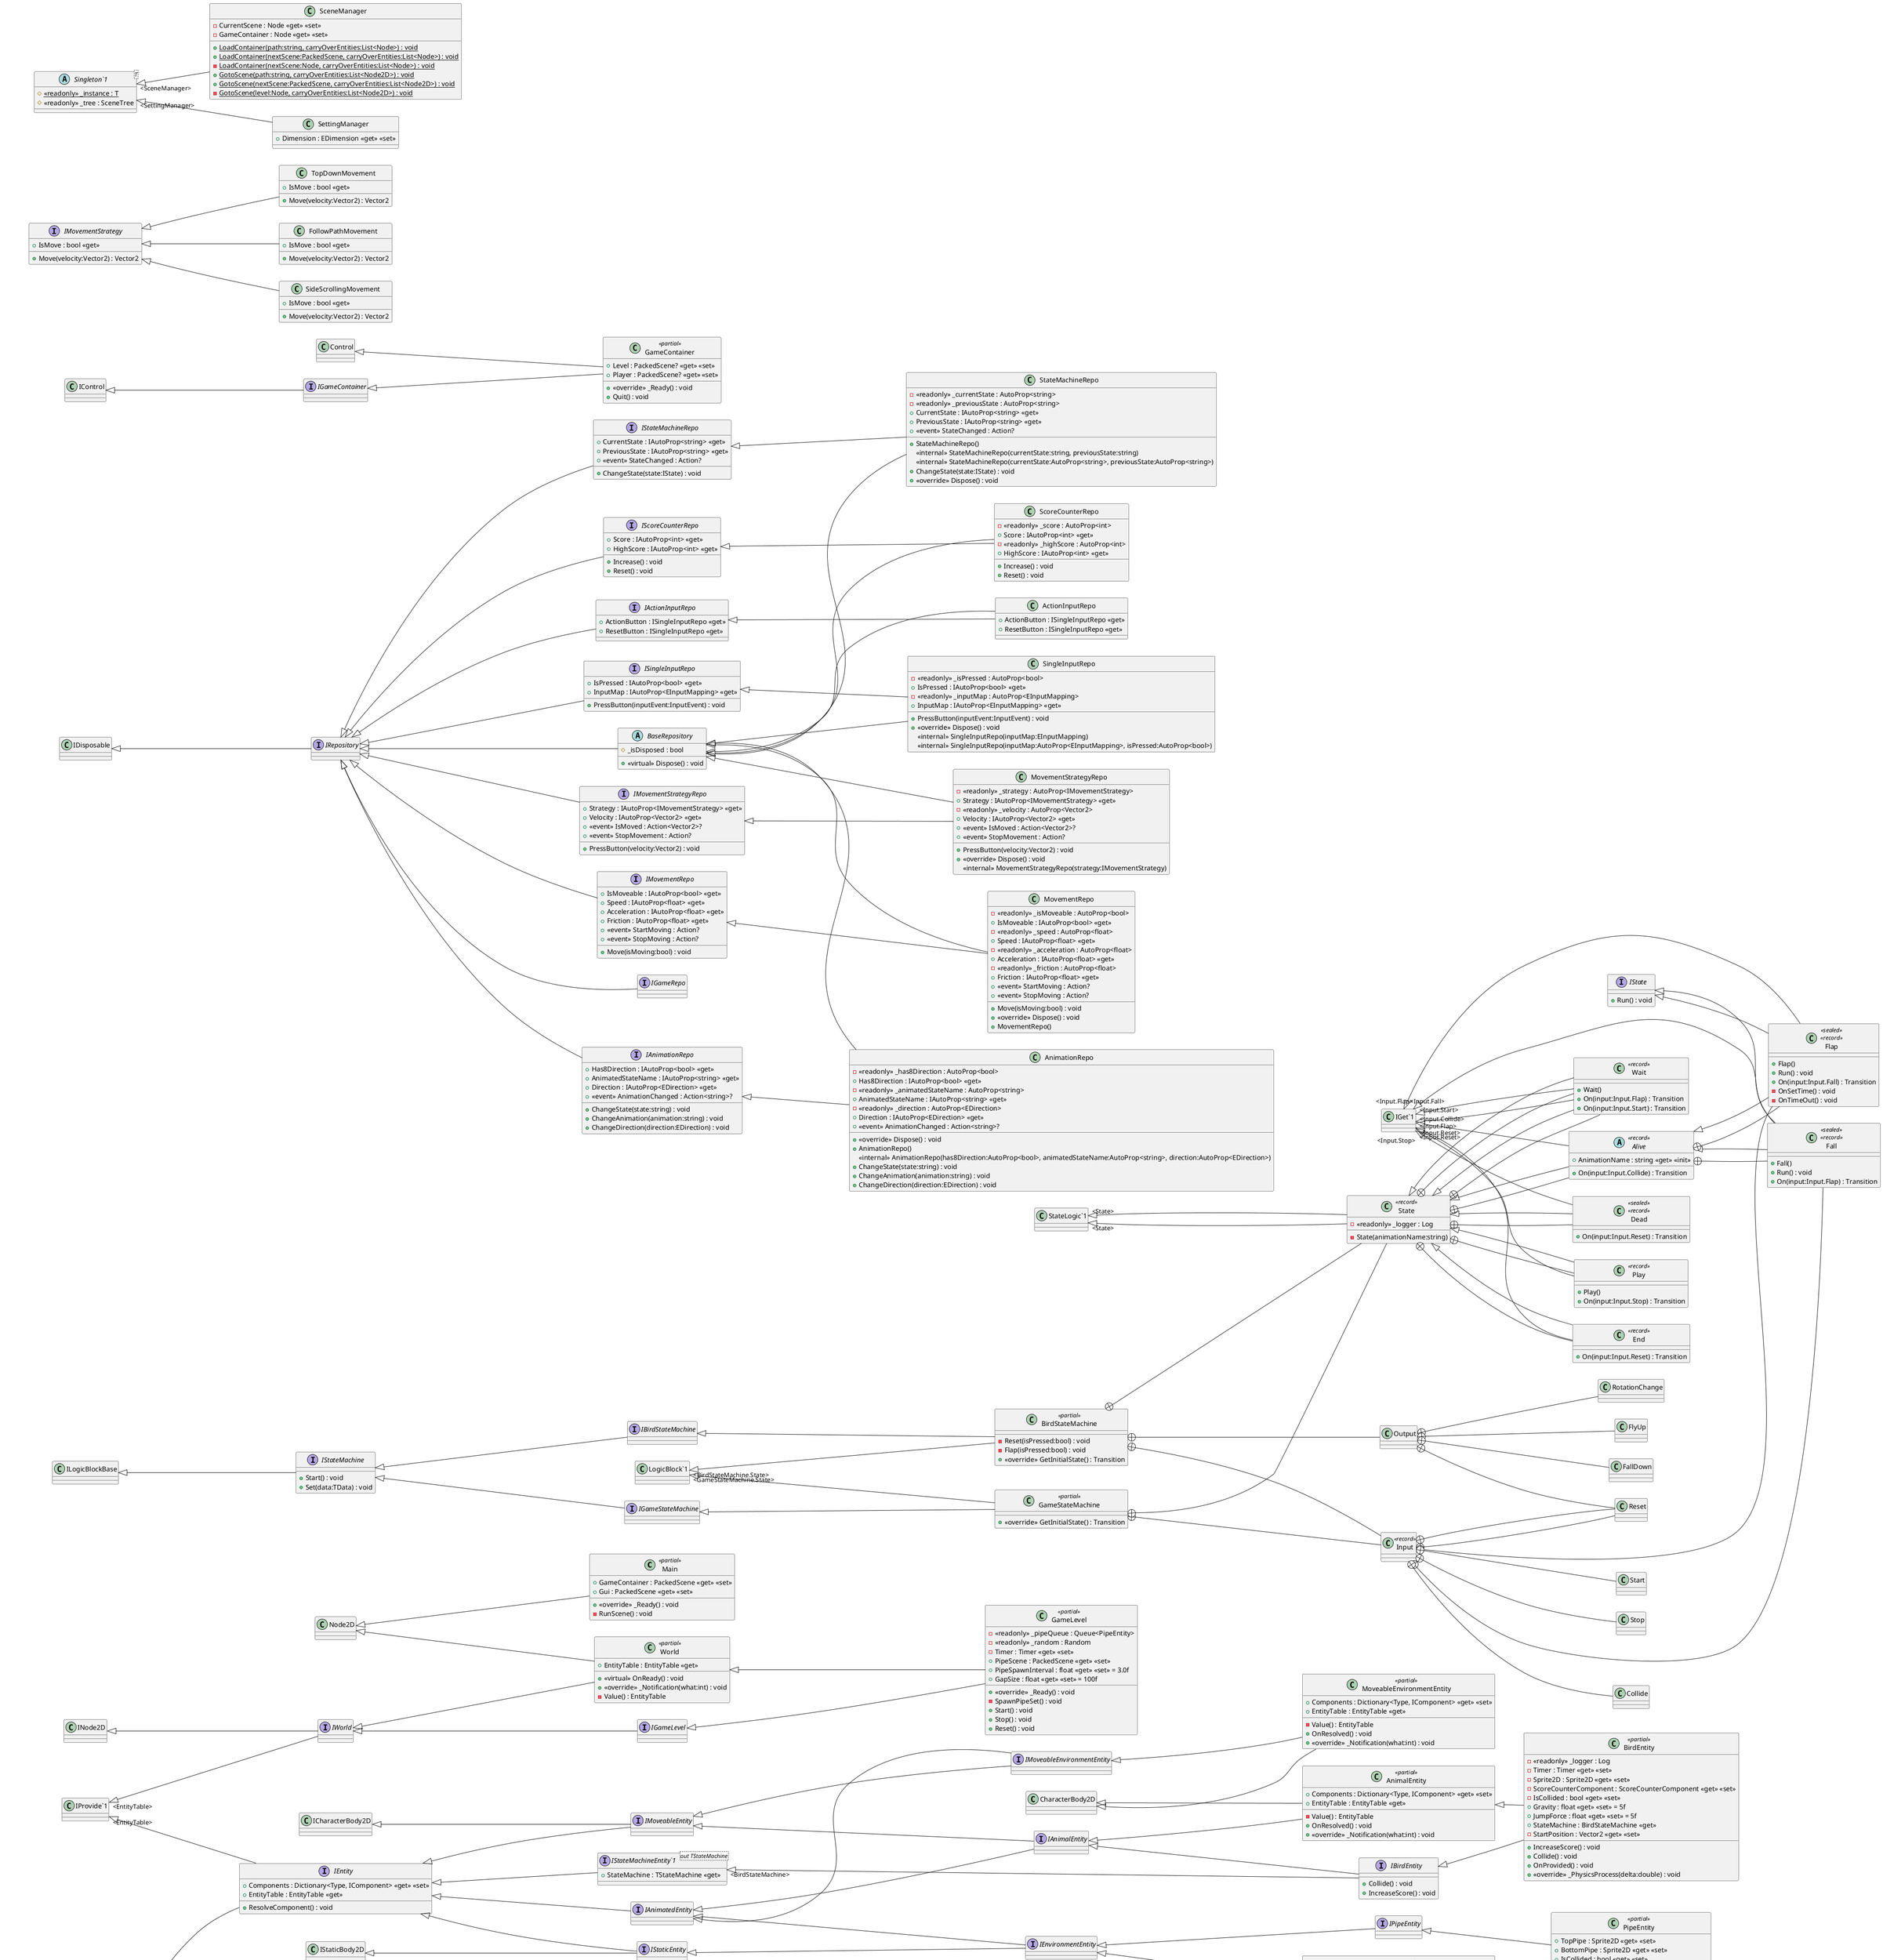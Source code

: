 @startuml
left to right direction
class Main <<partial>> {
    + GameContainer : PackedScene <<get>> <<set>>
    + Gui : PackedScene <<get>> <<set>>
    + <<override>> _Ready() : void
    - RunScene() : void
}
Node2D <|-- Main
interface IComponent {
    + EntityTable : EntityTable <<get>>
    + OnWireUp() : void
}
interface "IComponentRepo`2"<out TRepo,out TEntity> {
    + Entity : TEntity <<get>>
    + Repo : TRepo <<get>>
}
INode <|-- IComponent
IComponent <|-- "IComponentRepo`2"
interface IState {
    + Run() : void
}
interface IStateMachine {
    + Start() : void
    + Set(data:TData) : void
}
ILogicBlockBase <|-- IStateMachine
interface IEntity {
    + Components : Dictionary<Type, IComponent> <<get>> <<set>>
    + EntityTable : EntityTable <<get>>
    + ResolveComponent() : void
}
INode <|-- IEntity
"IProvide`1" "<EntityTable>" <|-- IEntity
interface IRepository {
}
abstract class BaseRepository {
    # _isDisposed : bool
    + <<virtual>> Dispose() : void
}
IDisposable <|-- IRepository
IRepository <|-- BaseRepository
interface IGameContainer {
}
class GameContainer <<partial>> {
    + Level : PackedScene? <<get>> <<set>>
    + Player : PackedScene? <<get>> <<set>>
    + <<override>> _Ready() : void
    + Quit() : void
}
IControl <|-- IGameContainer
Control <|-- GameContainer
IGameContainer <|-- GameContainer
interface IScoreCounterRepo {
    + Score : IAutoProp<int> <<get>>
    + HighScore : IAutoProp<int> <<get>>
    + Increase() : void
    + Reset() : void
}
class ScoreCounterRepo {
    - <<readonly>> _score : AutoProp<int>
    + Score : IAutoProp<int> <<get>>
    - <<readonly>> _highScore : AutoProp<int>
    + HighScore : IAutoProp<int> <<get>>
    + Increase() : void
    + Reset() : void
}
IRepository <|-- IScoreCounterRepo
BaseRepository <|-- ScoreCounterRepo
IScoreCounterRepo <|-- ScoreCounterRepo
interface IScoreCounterComponent {
}
class ScoreCounterComponent <<partial>> {
    - ScoreCounterGUI : Label <<get>> <<set>>
    - OnScoreChanged(score:int) : void
    + <<override>> _Ready() : void
    + OnWireUp() : void
    + Entity : IBirdEntity <<get>>
    + Repo : IScoreCounterRepo <<get>>
    + EntityTable : EntityTable <<get>>
    + <<override>> _Notification(what:int) : void
}
"IComponentRepo`2" "<IScoreCounterRepo,IBirdEntity>" <|-- IScoreCounterComponent
Node <|-- ScoreCounterComponent
IScoreCounterComponent <|-- ScoreCounterComponent
interface IStateMachineComponent {
}
class StateMachineComponent <<partial>> {
    + OnWireUp() : void
    + Repo : IStateMachineRepo <<get>>
    + Entity : IEntity <<get>>
    + EntityTable : EntityTable <<get>>
    + <<override>> _Notification(what:int) : void
}
"IComponentRepo`2" "<IStateMachineRepo,IEntity>" <|-- IStateMachineComponent
Node <|-- StateMachineComponent
IStateMachineComponent <|-- StateMachineComponent
interface IStateMachineRepo {
    + CurrentState : IAutoProp<string> <<get>>
    + PreviousState : IAutoProp<string> <<get>>
    +  <<event>> StateChanged : Action?
    + ChangeState(state:IState) : void
}
class StateMachineRepo {
    - <<readonly>> _currentState : AutoProp<string>
    - <<readonly>> _previousState : AutoProp<string>
    + StateMachineRepo()
    <<internal>> StateMachineRepo(currentState:string, previousState:string)
    <<internal>> StateMachineRepo(currentState:AutoProp<string>, previousState:AutoProp<string>)
    + CurrentState : IAutoProp<string> <<get>>
    + PreviousState : IAutoProp<string> <<get>>
    +  <<event>> StateChanged : Action?
    + ChangeState(state:IState) : void
    + <<override>> Dispose() : void
}
IRepository <|-- IStateMachineRepo
BaseRepository <|-- StateMachineRepo
IStateMachineRepo <|-- StateMachineRepo
interface IMovementComponent {
    + Move(velocity:Vector2) : void
    + StopMovement() : void
}
class MovementComponent <<partial>> {
    + Move(velocity:Vector2) : void
    + StopMovement() : void
    + OnWireUp() : void
    + Repo : IMovementRepo <<get>>
    + Entity : IMoveableEntity <<get>>
    + EntityTable : EntityTable <<get>>
    + <<override>> _Notification(what:int) : void
}
"IComponentRepo`2" "<IMovementRepo,IMoveableEntity>" <|-- IMovementComponent
Node <|-- MovementComponent
IMovementComponent <|-- MovementComponent
interface IMovementRepo {
    + IsMoveable : IAutoProp<bool> <<get>>
    + Speed : IAutoProp<float> <<get>>
    + Acceleration : IAutoProp<float> <<get>>
    + Friction : IAutoProp<float> <<get>>
    +  <<event>> StartMoving : Action?
    +  <<event>> StopMoving : Action?
    + Move(isMoving:bool) : void
}
class MovementRepo {
    + Move(isMoving:bool) : void
    + <<override>> Dispose() : void
    - <<readonly>> _isMoveable : AutoProp<bool>
    + IsMoveable : IAutoProp<bool> <<get>>
    - <<readonly>> _speed : AutoProp<float>
    + Speed : IAutoProp<float> <<get>>
    - <<readonly>> _acceleration : AutoProp<float>
    + Acceleration : IAutoProp<float> <<get>>
    - <<readonly>> _friction : AutoProp<float>
    + Friction : IAutoProp<float> <<get>>
    +  <<event>> StartMoving : Action?
    +  <<event>> StopMoving : Action?
    + MovementRepo()
}
IRepository <|-- IMovementRepo
BaseRepository <|-- MovementRepo
IMovementRepo <|-- MovementRepo
interface IScoreRegisterComponent {
}
class ScoreRegisterComponent <<partial>> {
    - OnBodyEntered(body:Node2D) : void
    + OnWireUp() : void
    + EntityTable : EntityTable <<get>>
    + <<override>> _Notification(what:int) : void
}
IArea2D <|-- IScoreRegisterComponent
IComponent <|-- IScoreRegisterComponent
Area2D <|-- ScoreRegisterComponent
IScoreRegisterComponent <|-- ScoreRegisterComponent
interface IBirdKillerComponent {
}
class BirdKillerComponent <<partial>> {
    + OnWireUp() : void
    - OnBodyEntered(body:Node2D) : void
    + EntityTable : EntityTable <<get>>
    + <<override>> _Notification(what:int) : void
}
IComponent <|-- IBirdKillerComponent
IArea2D <|-- IBirdKillerComponent
Area2D <|-- BirdKillerComponent
IBirdKillerComponent <|-- BirdKillerComponent
interface IAnimationComponent {
    + IsFourDirection : bool <<get>> <<set>>
    + Animate(animation:string) : void
}
class AnimationComponent <<partial>> {
    + Animate(animation:string) : void
    + IsFourDirection : bool <<get>> <<set>>
    - {static} <<partial>> Has8Direction() : Regex
    + OnWireUp() : void
    + Repo : IAnimationRepo <<get>>
    + EntityTable : EntityTable <<get>>
    + Entity : IAnimatedEntity <<get>>
    + <<override>> _Notification(what:int) : void
}
IAnimationPlayer <|-- IAnimationComponent
"IComponentRepo`2" "<IAnimationRepo,IAnimatedEntity>" <|-- IAnimationComponent
AnimationPlayer <|-- AnimationComponent
IAnimationComponent <|-- AnimationComponent
interface IAnimationRepo {
    + Has8Direction : IAutoProp<bool> <<get>>
    + AnimatedStateName : IAutoProp<string> <<get>>
    + Direction : IAutoProp<EDirection> <<get>>
    +  <<event>> AnimationChanged : Action<string>?
    + ChangeState(state:string) : void
    + ChangeAnimation(animation:string) : void
    + ChangeDirection(direction:EDirection) : void
}
class AnimationRepo {
    + <<override>> Dispose() : void
    - <<readonly>> _has8Direction : AutoProp<bool>
    + Has8Direction : IAutoProp<bool> <<get>>
    - <<readonly>> _animatedStateName : AutoProp<string>
    + AnimatedStateName : IAutoProp<string> <<get>>
    - <<readonly>> _direction : AutoProp<EDirection>
    + Direction : IAutoProp<EDirection> <<get>>
    + AnimationRepo()
    <<internal>> AnimationRepo(has8Direction:AutoProp<bool>, animatedStateName:AutoProp<string>, direction:AutoProp<EDirection>)
    +  <<event>> AnimationChanged : Action<string>?
    + ChangeState(state:string) : void
    + ChangeAnimation(animation:string) : void
    + ChangeDirection(direction:EDirection) : void
}
IRepository <|-- IAnimationRepo
BaseRepository <|-- AnimationRepo
IAnimationRepo <|-- AnimationRepo
interface IActionInputRepo {
    + ActionButton : ISingleInputRepo <<get>>
    + ResetButton : ISingleInputRepo <<get>>
}
class ActionInputRepo {
    + ActionButton : ISingleInputRepo <<get>>
    + ResetButton : ISingleInputRepo <<get>>
}
IRepository <|-- IActionInputRepo
BaseRepository <|-- ActionInputRepo
IActionInputRepo <|-- ActionInputRepo
interface ISingleInputRepo {
    + IsPressed : IAutoProp<bool> <<get>>
    + InputMap : IAutoProp<EInputMapping> <<get>>
    + PressButton(inputEvent:InputEvent) : void
}
class SingleInputRepo {
    + PressButton(inputEvent:InputEvent) : void
    + <<override>> Dispose() : void
    - <<readonly>> _isPressed : AutoProp<bool>
    + IsPressed : IAutoProp<bool> <<get>>
    - <<readonly>> _inputMap : AutoProp<EInputMapping>
    + InputMap : IAutoProp<EInputMapping> <<get>>
    <<internal>> SingleInputRepo(inputMap:EInputMapping)
    <<internal>> SingleInputRepo(inputMap:AutoProp<EInputMapping>, isPressed:AutoProp<bool>)
}
IRepository <|-- ISingleInputRepo
BaseRepository <|-- SingleInputRepo
ISingleInputRepo <|-- SingleInputRepo
interface IActionInputComponent {
}
class ActionInputComponent <<partial>> {
    + <<override>> _UnhandledInput(@event:InputEvent) : void
    + OnWireUp() : void
    + Repo : IActionInputRepo <<get>>
    + Entity : IAnimalEntity <<get>>
    + EntityTable : EntityTable <<get>>
    + <<override>> _Notification(what:int) : void
}
"IComponentRepo`2" "<IActionInputRepo,IAnimalEntity>" <|-- IActionInputComponent
Node <|-- ActionInputComponent
IActionInputComponent <|-- ActionInputComponent
enum EInputType {
    PathFollow,
    User,
}
enum EInputView {
    TopDown,
    SideScrolling,
}
enum EInputMapping {
    Left= 0,
    Right= 1,
    Up= 2,
    Down= 3,
    Exit= 4,
    Action= 5,
    Jump= 6,
}
class InputMapping {
    - {static} <<readonly>> _keyMap : string[]
    - {static} GetMappingValue(input:EInputMapping) : string
    + {static} IsPressed(eInput:EInputMapping) : bool
    + {static} IsJustPressed(eInput:EInputMapping) : bool
    + {static} GetVector() : Vector2
    + {static} GetHorizontalAxis() : float
    + {static} GetVerticalAxis() : float
}
class MovementStrategyFactory <<static>> {
    + {static} Create(inputType:EInputType) : IMovementStrategy
}
interface IMovementStrategyRepo {
    + Strategy : IAutoProp<IMovementStrategy> <<get>>
    + Velocity : IAutoProp<Vector2> <<get>>
    + PressButton(velocity:Vector2) : void
    +  <<event>> IsMoved : Action<Vector2>?
    +  <<event>> StopMovement : Action?
}
interface IMovementStrategy {
    + IsMove : bool <<get>>
    + Move(velocity:Vector2) : Vector2
}
class MovementStrategyRepo {
    + PressButton(velocity:Vector2) : void
    + <<override>> Dispose() : void
    - <<readonly>> _strategy : AutoProp<IMovementStrategy>
    + Strategy : IAutoProp<IMovementStrategy> <<get>>
    - <<readonly>> _velocity : AutoProp<Vector2>
    + Velocity : IAutoProp<Vector2> <<get>>
    +  <<event>> IsMoved : Action<Vector2>?
    +  <<event>> StopMovement : Action?
    <<internal>> MovementStrategyRepo(strategy:IMovementStrategy)
}
IRepository <|-- IMovementStrategyRepo
BaseRepository <|-- MovementStrategyRepo
IMovementStrategyRepo <|-- MovementStrategyRepo
interface IMovementStrategyComponent {
}
class MovementStrategyComponent <<partial>> {
    + <<override>> _Ready() : void
    + <<override>> _PhysicsProcess(delta:double) : void
    + MovementType : EInputType <<get>> <<set>>
    + OnWireUp() : void
    + Entity : IAnimalEntity <<get>>
    + Repo : IMovementStrategyRepo <<get>>
    + EntityTable : EntityTable <<get>>
    + <<override>> _Notification(what:int) : void
}
"IComponentRepo`2" "<IMovementStrategyRepo,IAnimalEntity>" <|-- IMovementStrategyComponent
Node <|-- MovementStrategyComponent
IMovementStrategyComponent <|-- MovementStrategyComponent
interface IWorld {
}
class World <<partial>> {
    + EntityTable : EntityTable <<get>>
    + <<virtual>> OnReady() : void
    + <<override>> _Notification(what:int) : void
    - Value() : EntityTable
}
INode2D <|-- IWorld
"IProvide`1" "<EntityTable>" <|-- IWorld
Node2D <|-- World
IWorld <|-- World
interface IMoveableEntity {
}
ICharacterBody2D <|-- IMoveableEntity
IEntity <|-- IMoveableEntity
interface "IStateMachineEntity`1"<out TStateMachine> {
    + StateMachine : TStateMachine <<get>>
}
IEntity <|-- "IStateMachineEntity`1"
interface IAnimatedEntity {
}
IEntity <|-- IAnimatedEntity
interface IStaticEntity {
}
IStaticBody2D <|-- IStaticEntity
IEntity <|-- IStaticEntity
interface IBotanicalEntity {
}
class BotanicalEntity <<partial>> {
    + Components : Dictionary<Type, IComponent> <<get>> <<set>>
    - Value() : EntityTable
    + EntityTable : EntityTable <<get>>
    + OnResolved() : void
    + <<override>> _Notification(what:int) : void
}
IStaticEntity <|-- IBotanicalEntity
StaticBody2D <|-- BotanicalEntity
IBotanicalEntity <|-- BotanicalEntity
interface IAnimalEntity {
}
class AnimalEntity <<partial>> {
    + Components : Dictionary<Type, IComponent> <<get>> <<set>>
    - Value() : EntityTable
    + EntityTable : EntityTable <<get>>
    + OnResolved() : void
    + <<override>> _Notification(what:int) : void
}
IMoveableEntity <|-- IAnimalEntity
IAnimatedEntity <|-- IAnimalEntity
CharacterBody2D <|-- AnimalEntity
IAnimalEntity <|-- AnimalEntity
interface IMoveableEnvironmentEntity {
}
class MoveableEnvironmentEntity <<partial>> {
    + Components : Dictionary<Type, IComponent> <<get>> <<set>>
    - Value() : EntityTable
    + EntityTable : EntityTable <<get>>
    + OnResolved() : void
    + <<override>> _Notification(what:int) : void
}
IMoveableEntity <|-- IMoveableEnvironmentEntity
IAnimatedEntity <|-- IMoveableEnvironmentEntity
CharacterBody2D <|-- MoveableEnvironmentEntity
IMoveableEnvironmentEntity <|-- MoveableEnvironmentEntity
interface IEnvironmentEntity {
}
class EnvironmentEntity <<partial>> {
    + Components : Dictionary<Type, IComponent> <<get>> <<set>>
    - Value() : EntityTable
    + EntityTable : EntityTable <<get>>
    + OnResolved() : void
    + <<override>> _Notification(what:int) : void
}
IStaticEntity <|-- IEnvironmentEntity
IAnimatedEntity <|-- IEnvironmentEntity
StaticBody2D <|-- EnvironmentEntity
IEnvironmentEntity <|-- EnvironmentEntity
class NodeExtension <<static>> {
    + {static} GetFirstChild(target:Node) : T
    + {static} GetChildren(target:Node) : List<T>
}
class ComponentExtensions <<static>> {
    + {static} GetEntity(repo:IComponent) : T
}
class EntityExtension <<static>> {
    + {static} ScanComponent(entity:IEntity) : Dictionary<Type, IComponent>
    + {static} GetComponent(entity:IEntity, required:bool) : T
    + {static} ResolveComponent(entity:IEntity) : void
    + {static} RegisterToStateMachine(entity:IEntity, stateMachine:TStateMachine) : TStateMachine
}
enum EDirection {
    South,
    North,
    East,
    West,
    SouthEast,
    SouthWest,
    NorthEast,
    NorthWest,
}
class DirectionConverter <<static>> {
    + {static} GetDirection(input:Vector2, isFourDirection:bool) : EDirection
    + {static} Convert(direction:EDirection) : string
    - {static} RoundDirection : Dictionary<Vector2, EDirection> <<get>>
    - {static} CrossDirection : Dictionary<Vector2, EDirection> <<get>>
}
class ShapePolygonGenerator <<static>> {
    - <<const>> ACCURACY : float = 0.42f
    - {static} GetSpriteInformation(spriteSheet:Sprite2D) : Vector2I
    + {static} GetArea(spriteSheet:Sprite2D, bitmap:Bitmap, name:string) : Dictionary<int, CollisionPolygon2D>
    - {static} ConfigPolygon(poly:Vector2[], position:Vector2, name:string) : CollisionPolygon2D
}
abstract class SpawningPoint <<partial>> {
    + {abstract} TargetEntity : Type <<get>>
}
Area2D <|-- SpawningPoint
abstract class "Singleton`1"<T> {
    # {static} <<readonly>> _instance : T
    # <<readonly>> _tree : SceneTree
}
class SceneManager {
    - CurrentScene : Node <<get>> <<set>>
    - GameContainer : Node <<get>> <<set>>
    + {static} LoadContainer(path:string, carryOverEntities:List<Node>) : void
    + {static} LoadContainer(nextScene:PackedScene, carryOverEntities:List<Node>) : void
    - {static} LoadContainer(nextScene:Node, carryOverEntities:List<Node>) : void
    + {static} GotoScene(path:string, carryOverEntities:List<Node2D>) : void
    + {static} GotoScene(nextScene:PackedScene, carryOverEntities:List<Node2D>) : void
    - {static} GotoScene(level:Node, carryOverEntities:List<Node2D>) : void
}
"Singleton`1" "<SceneManager>" <|-- SceneManager
enum EDimension {
    TopDown,
    SideScrolling,
    Isometric,
}
class SettingManager {
    + Dimension : EDimension <<get>> <<set>>
}
"Singleton`1" "<SettingManager>" <|-- SettingManager
class SpawningPoint <<partial>> {
    - <<const>> MAX_ATTEMPTS : int = 10
    - <<readonly>> _entities : Queue<Node2D>
    + TargetEntity : PackedScene <<get>> <<set>>
    + SpawnInterval : Vector2 <<get>> <<set>>
    + MaxSpawnCount : int <<get>> <<set>>
    - Initialized : bool <<get>>
    + <<override>> _Ready() : void
    + <<override>> _PhysicsProcess(delta:double) : void
    - Spawn() : void
    - CorrectPosition(targetPosition:Vector2) : Vector2
    - GetRandomPosition() : Vector2
}
Area2D <|-- SpawningPoint
class TopDownMovement {
    + IsMove : bool <<get>>
    + Move(velocity:Vector2) : Vector2
}
IMovementStrategy <|-- TopDownMovement
class FollowPathMovement {
    + Move(velocity:Vector2) : Vector2
    + IsMove : bool <<get>>
}
IMovementStrategy <|-- FollowPathMovement
class SideScrollingMovement {
    + IsMove : bool <<get>>
    + Move(velocity:Vector2) : Vector2
}
IMovementStrategy <|-- SideScrollingMovement
class BirdStateMachine <<partial>> {
    - Reset(isPressed:bool) : void
    - Flap(isPressed:bool) : void
    + <<override>> GetInitialState() : Transition
}
abstract class State <<record>> {
    - <<readonly>> _logger : Log
    - State(animationName:string)
}
class Wait <<sealed>> <<record>> {
    + Wait()
    + On(input:Input.Flap) : Transition
}
abstract class Alive <<record>> {
    + AnimationName : string <<get>> <<init>>
    + On(input:Input.Collide) : Transition
}
class Dead <<sealed>> <<record>> {
    + On(input:Input.Reset) : Transition
}
class Fall <<sealed>> <<record>> {
    + Fall()
    + Run() : void
    + On(input:Input.Flap) : Transition
}
class Flap <<sealed>> <<record>> {
    + Flap()
    + Run() : void
    + On(input:Input.Fall) : Transition
    - OnSetTime() : void
    - OnTimeOut() : void
}
BirdStateMachine +-- State
"StateLogic`1" "<State>" <|-- State
State +-- Wait
State <|-- Wait
"IGet`1" "<Input.Flap>" <|-- Wait
State +-- Alive
State <|-- Alive
"IGet`1" "<Input.Collide>" <|-- Alive
State +-- Dead
State <|-- Dead
"IGet`1" "<Input.Reset>" <|-- Dead
Alive +-- Fall
Alive <|-- Fall
"IGet`1" "<Input.Flap>" <|-- Fall
IState <|-- Fall
Alive +-- Flap
Alive <|-- Flap
"IGet`1" "<Input.Fall>" <|-- Flap
IState <|-- Flap
interface IBirdStateMachine {
}
IStateMachine <|-- IBirdStateMachine
"LogicBlock`1" "<BirdStateMachine.State>" <|-- BirdStateMachine
IBirdStateMachine <|-- BirdStateMachine
BirdStateMachine +-- Input
BirdStateMachine +-- Output
Input +-- Reset
Input +-- Flap
Input +-- Fall
Input +-- Collide
Output +-- Reset
Output +-- RotationChange
Output +-- FlyUp
Output +-- FallDown
interface IBirdEntity {
    + Collide() : void
    + IncreaseScore() : void
}
class BirdEntity <<partial>> {
    - <<readonly>> _logger : Log
    - Timer : Timer <<get>> <<set>>
    - Sprite2D : Sprite2D <<get>> <<set>>
    - ScoreCounterComponent : ScoreCounterComponent <<get>> <<set>>
    - IsCollided : bool <<get>> <<set>>
    + Gravity : float <<get>> <<set>> = 5f
    + JumpForce : float <<get>> <<set>> = 5f
    + StateMachine : BirdStateMachine <<get>>
    - StartPosition : Vector2 <<get>> <<set>>
    + IncreaseScore() : void
    + Collide() : void
    + OnProvided() : void
    + <<override>> _PhysicsProcess(delta:double) : void
}
"IStateMachineEntity`1" "<BirdStateMachine>" <|-- IBirdEntity
IAnimalEntity <|-- IBirdEntity
AnimalEntity <|-- BirdEntity
IBirdEntity <|-- BirdEntity
interface IGameLevel {
}
class GameLevel <<partial>> {
    - <<readonly>> _pipeQueue : Queue<PipeEntity>
    - <<readonly>> _random : Random
    - Timer : Timer <<get>> <<set>>
    + PipeScene : PackedScene <<get>> <<set>>
    + PipeSpawnInterval : float <<get>> <<set>> = 3.0f
    + GapSize : float <<get>> <<set>> = 100f
    + <<override>> _Ready() : void
    - SpawnPipeSet() : void
    + Start() : void
    + Stop() : void
    + Reset() : void
}
IWorld <|-- IGameLevel
World <|-- GameLevel
IGameLevel <|-- GameLevel
interface IGameRepo {
}
class GameRepo {
}
IRepository <|-- IGameRepo
interface IGameStateMachine {
}
class GameStateMachine <<partial>> {
    + <<override>> GetInitialState() : Transition
}
class Input <<record>> {
}
class State <<record>> {
}
class Wait <<record>> {
    + On(input:Input.Start) : Transition
}
class Play <<record>> {
    + Play()
    + On(input:Input.Stop) : Transition
}
class End <<record>> {
    + On(input:Input.Reset) : Transition
}
IStateMachine <|-- IGameStateMachine
"LogicBlock`1" "<GameStateMachine.State>" <|-- GameStateMachine
IGameStateMachine <|-- GameStateMachine
GameStateMachine +-- Input
GameStateMachine +-- State
"StateLogic`1" "<State>" <|-- State
Input +-- Start
Input +-- Stop
Input +-- Reset
State +-- Wait
State <|-- Wait
"IGet`1" "<Input.Start>" <|-- Wait
State +-- Play
State <|-- Play
"IGet`1" "<Input.Stop>" <|-- Play
State +-- End
State <|-- End
"IGet`1" "<Input.Reset>" <|-- End
interface IPipeEntity {
}
class PipeEntity <<partial>> {
    + TopPipe : Sprite2D <<get>> <<set>>
    + BottomPipe : Sprite2D <<get>> <<set>>
    + IsCollided : bool <<get>> <<set>>
    + Speed : float <<get>> <<set>> = 100f
    + OnProvided() : void
    + <<override>> _PhysicsProcess(delta:double) : void
}
IEnvironmentEntity <|-- IPipeEntity
EnvironmentEntity <|-- PipeEntity
IPipeEntity <|-- PipeEntity
@enduml
